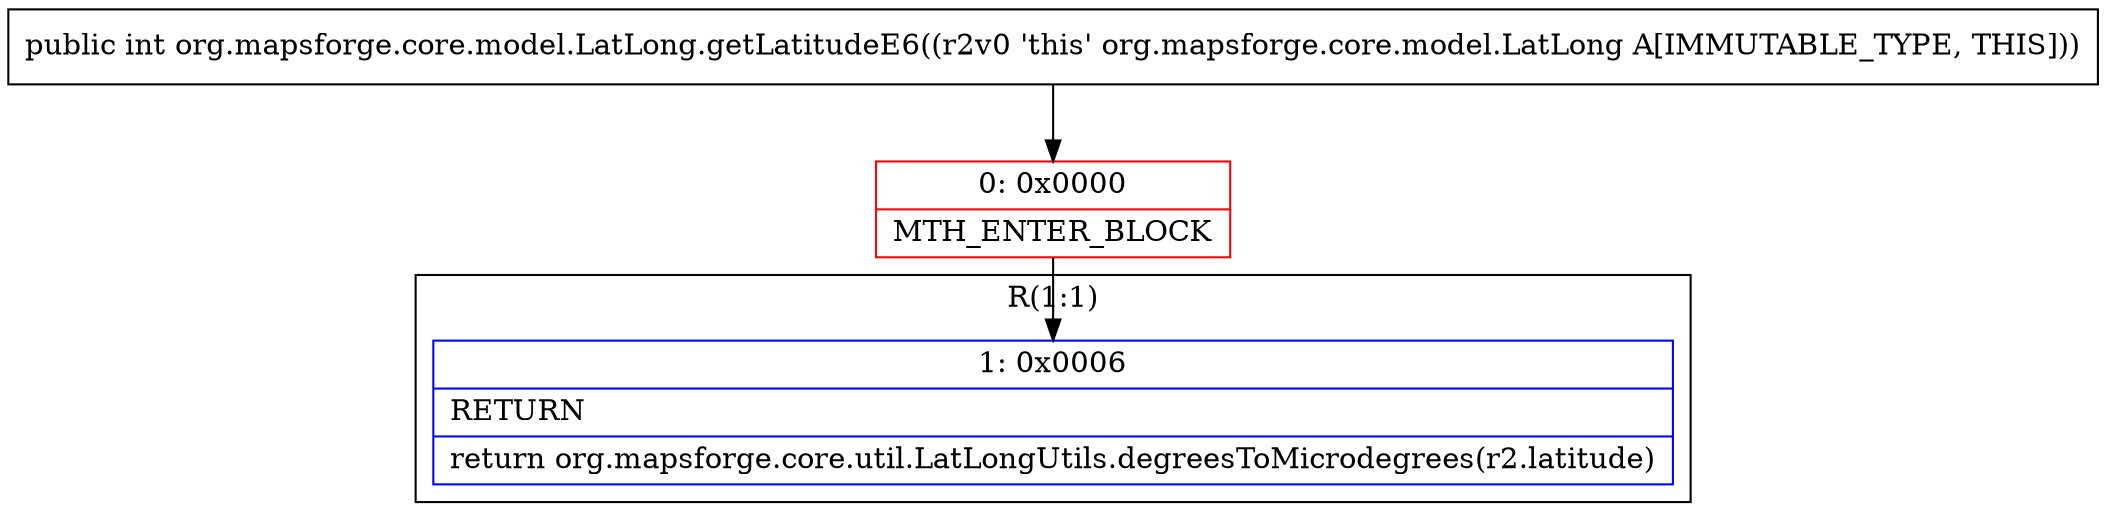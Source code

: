 digraph "CFG fororg.mapsforge.core.model.LatLong.getLatitudeE6()I" {
subgraph cluster_Region_351255931 {
label = "R(1:1)";
node [shape=record,color=blue];
Node_1 [shape=record,label="{1\:\ 0x0006|RETURN\l|return org.mapsforge.core.util.LatLongUtils.degreesToMicrodegrees(r2.latitude)\l}"];
}
Node_0 [shape=record,color=red,label="{0\:\ 0x0000|MTH_ENTER_BLOCK\l}"];
MethodNode[shape=record,label="{public int org.mapsforge.core.model.LatLong.getLatitudeE6((r2v0 'this' org.mapsforge.core.model.LatLong A[IMMUTABLE_TYPE, THIS])) }"];
MethodNode -> Node_0;
Node_0 -> Node_1;
}

